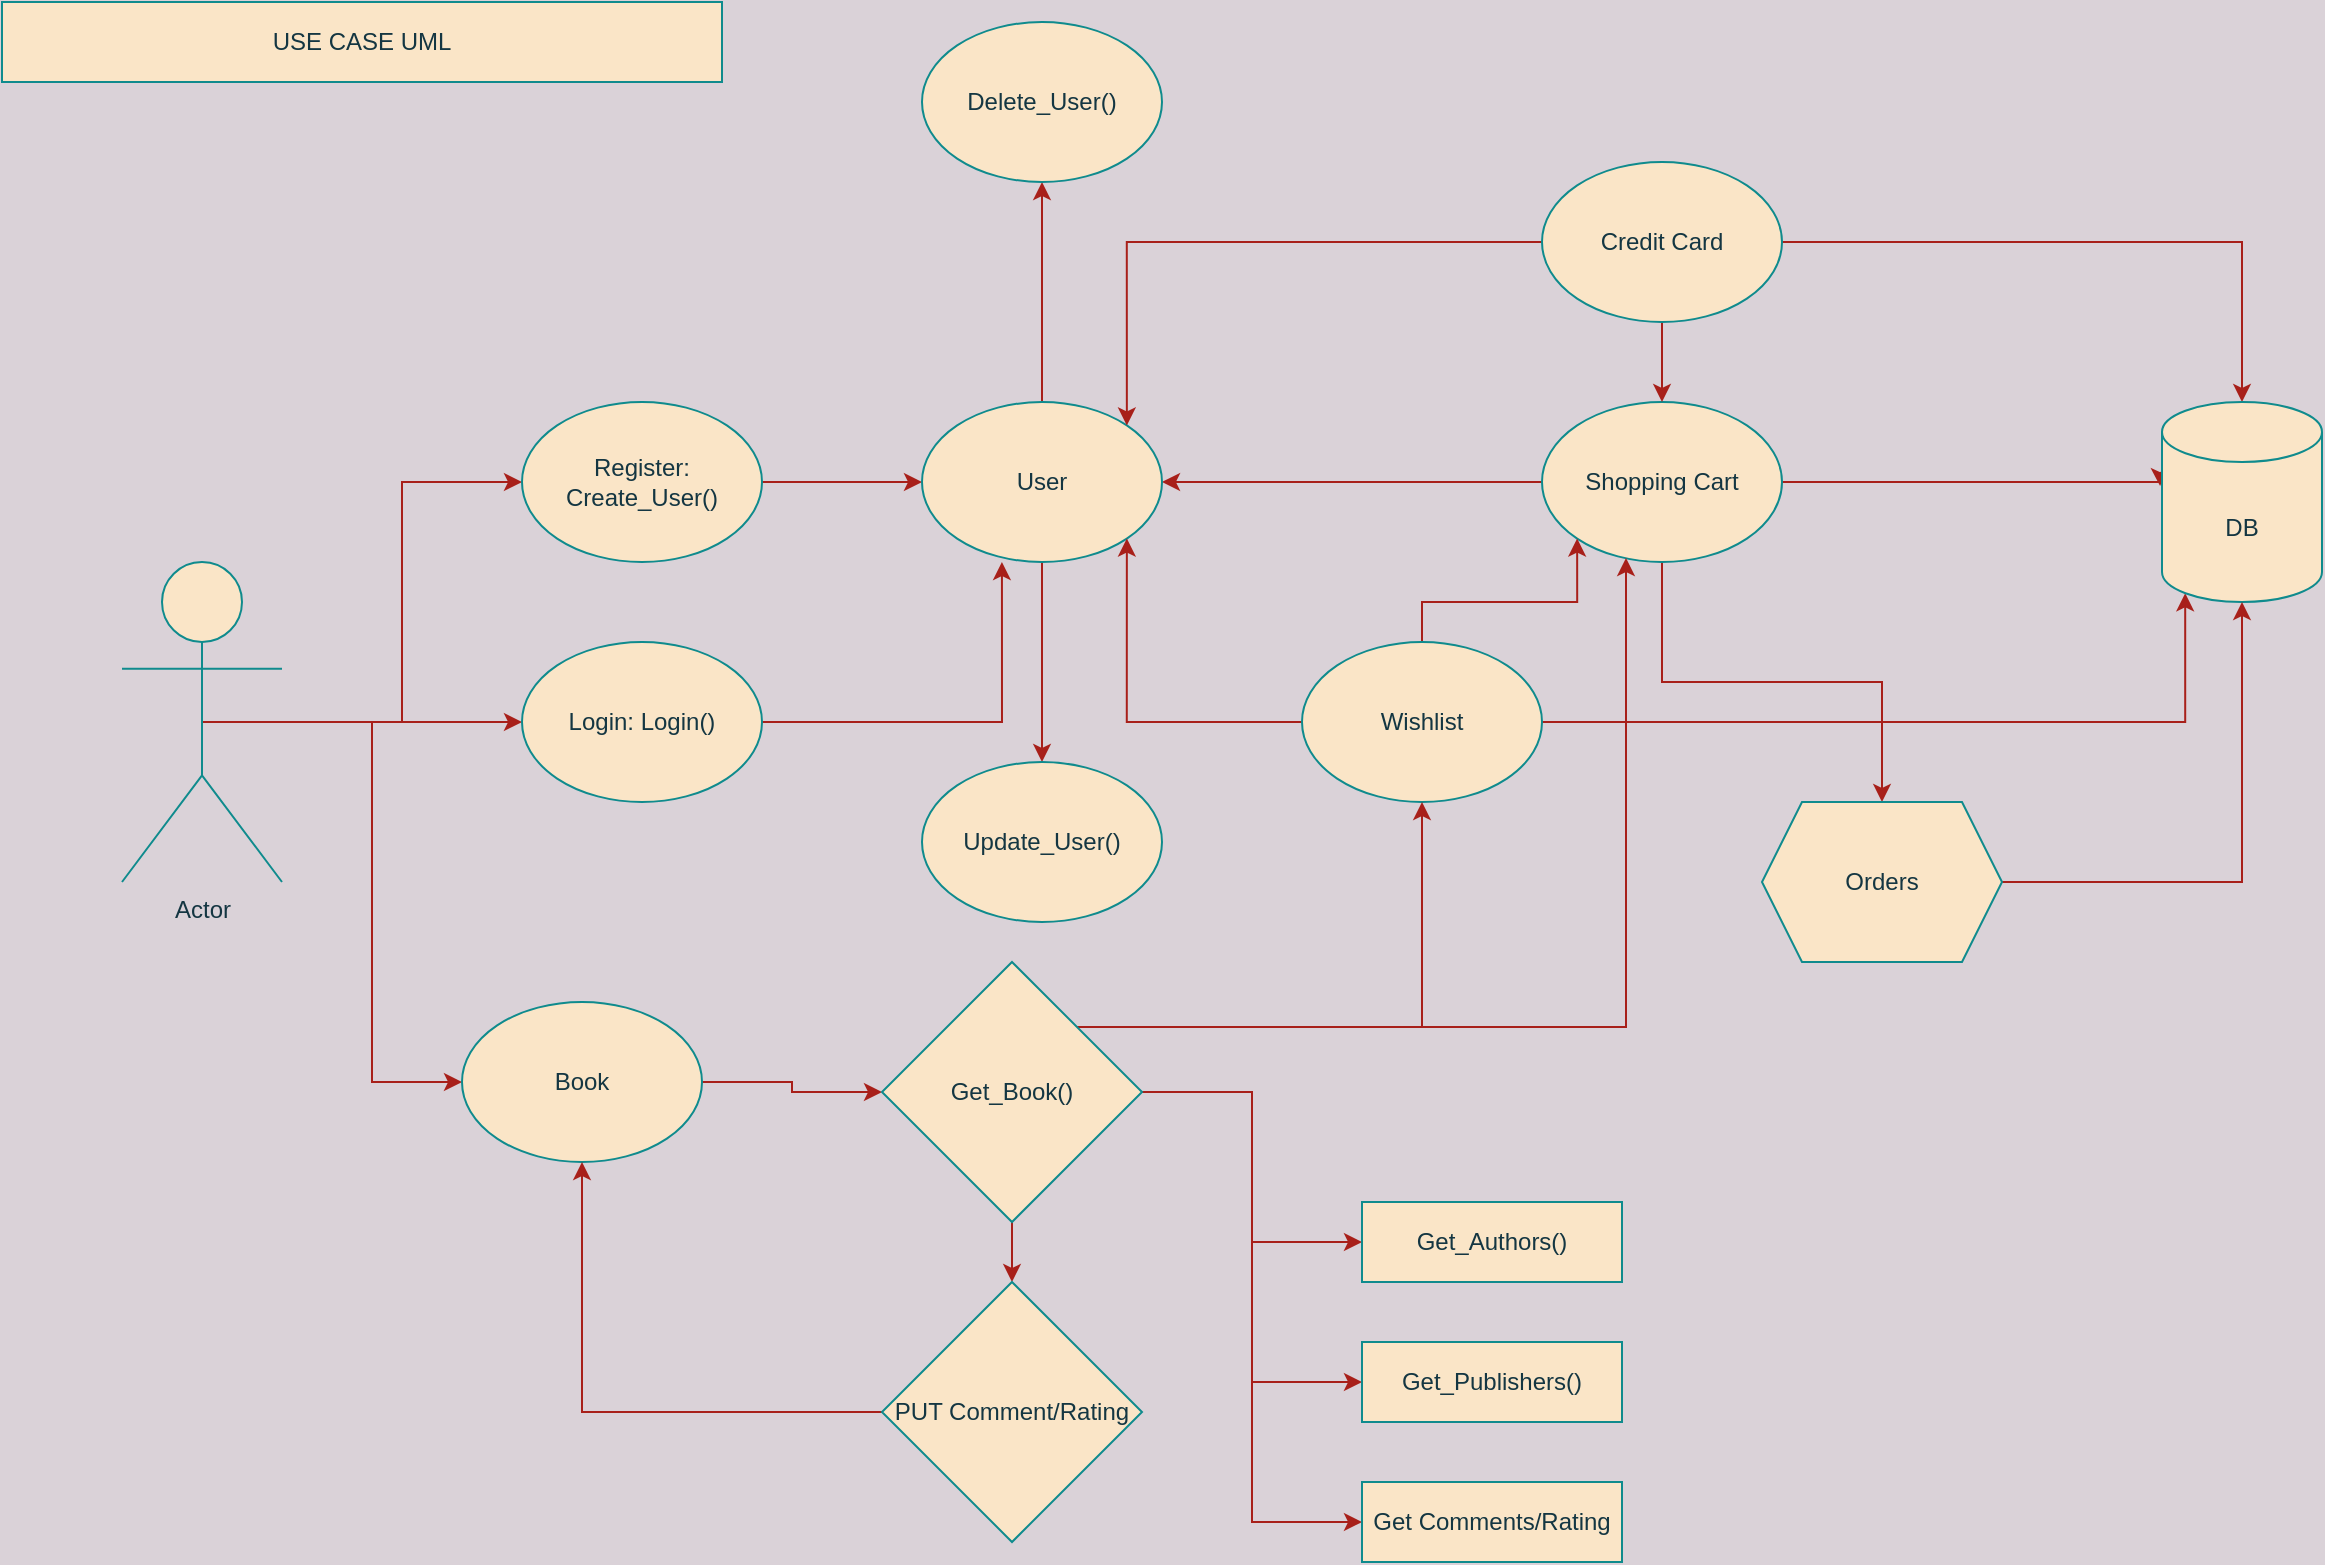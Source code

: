 <mxfile version="17.4.1" type="github">
  <diagram name="Page-1" id="e7e014a7-5840-1c2e-5031-d8a46d1fe8dd">
    <mxGraphModel dx="1426" dy="713" grid="1" gridSize="10" guides="1" tooltips="1" connect="1" arrows="1" fold="1" page="1" pageScale="1" pageWidth="1169" pageHeight="826" background="#DAD2D8" math="0" shadow="0">
      <root>
        <mxCell id="0" />
        <mxCell id="1" parent="0" />
        <mxCell id="TIpOUPXSPAgF3xFq-_o0-66" style="edgeStyle=orthogonalEdgeStyle;rounded=0;orthogonalLoop=1;jettySize=auto;html=1;entryX=0;entryY=0.5;entryDx=0;entryDy=0;strokeColor=#A8201A;fontColor=#143642;labelBackgroundColor=#DAD2D8;" parent="1" source="TIpOUPXSPAgF3xFq-_o0-42" target="TIpOUPXSPAgF3xFq-_o0-61" edge="1">
          <mxGeometry relative="1" as="geometry" />
        </mxCell>
        <mxCell id="TIpOUPXSPAgF3xFq-_o0-83" style="edgeStyle=orthogonalEdgeStyle;rounded=0;orthogonalLoop=1;jettySize=auto;html=1;exitX=0.5;exitY=0.5;exitDx=0;exitDy=0;exitPerimeter=0;entryX=0;entryY=0.5;entryDx=0;entryDy=0;strokeColor=#A8201A;fontColor=#143642;labelBackgroundColor=#DAD2D8;" parent="1" source="TIpOUPXSPAgF3xFq-_o0-42" target="TIpOUPXSPAgF3xFq-_o0-75" edge="1">
          <mxGeometry relative="1" as="geometry" />
        </mxCell>
        <mxCell id="ZoEIW0XwNAy9AGYKS669-2" style="edgeStyle=orthogonalEdgeStyle;rounded=0;orthogonalLoop=1;jettySize=auto;html=1;exitX=0.5;exitY=0.5;exitDx=0;exitDy=0;exitPerimeter=0;entryX=0;entryY=0.5;entryDx=0;entryDy=0;strokeColor=#A8201A;fontColor=#143642;labelBackgroundColor=#DAD2D8;" edge="1" parent="1" source="TIpOUPXSPAgF3xFq-_o0-42" target="ZoEIW0XwNAy9AGYKS669-1">
          <mxGeometry relative="1" as="geometry" />
        </mxCell>
        <mxCell id="TIpOUPXSPAgF3xFq-_o0-42" value="Actor" style="shape=umlActor;verticalLabelPosition=bottom;verticalAlign=top;html=1;outlineConnect=0;fillColor=#FAE5C7;strokeColor=#0F8B8D;fontColor=#143642;" parent="1" vertex="1">
          <mxGeometry x="60" y="280" width="80" height="160" as="geometry" />
        </mxCell>
        <mxCell id="TIpOUPXSPAgF3xFq-_o0-64" style="edgeStyle=orthogonalEdgeStyle;rounded=0;orthogonalLoop=1;jettySize=auto;html=1;exitX=1;exitY=0.5;exitDx=0;exitDy=0;entryX=0;entryY=0.5;entryDx=0;entryDy=0;strokeColor=#A8201A;fontColor=#143642;labelBackgroundColor=#DAD2D8;" parent="1" source="TIpOUPXSPAgF3xFq-_o0-61" target="TIpOUPXSPAgF3xFq-_o0-63" edge="1">
          <mxGeometry relative="1" as="geometry" />
        </mxCell>
        <mxCell id="TIpOUPXSPAgF3xFq-_o0-61" value="Register: Create_User()" style="ellipse;whiteSpace=wrap;html=1;fillColor=#FAE5C7;strokeColor=#0F8B8D;fontColor=#143642;" parent="1" vertex="1">
          <mxGeometry x="260" y="200" width="120" height="80" as="geometry" />
        </mxCell>
        <mxCell id="TIpOUPXSPAgF3xFq-_o0-81" style="edgeStyle=orthogonalEdgeStyle;rounded=0;orthogonalLoop=1;jettySize=auto;html=1;exitX=0;exitY=0.5;exitDx=0;exitDy=0;entryX=1;entryY=0.5;entryDx=0;entryDy=0;strokeColor=#A8201A;fontColor=#143642;labelBackgroundColor=#DAD2D8;" parent="1" source="TIpOUPXSPAgF3xFq-_o0-62" target="TIpOUPXSPAgF3xFq-_o0-63" edge="1">
          <mxGeometry relative="1" as="geometry" />
        </mxCell>
        <mxCell id="ZoEIW0XwNAy9AGYKS669-29" style="edgeStyle=orthogonalEdgeStyle;rounded=0;orthogonalLoop=1;jettySize=auto;html=1;exitX=1;exitY=0.5;exitDx=0;exitDy=0;entryX=-0.012;entryY=0.42;entryDx=0;entryDy=0;entryPerimeter=0;strokeColor=#A8201A;fontColor=#143642;labelBackgroundColor=#DAD2D8;" edge="1" parent="1" source="TIpOUPXSPAgF3xFq-_o0-62" target="ZoEIW0XwNAy9AGYKS669-22">
          <mxGeometry relative="1" as="geometry">
            <Array as="points">
              <mxPoint x="1079" y="240" />
            </Array>
          </mxGeometry>
        </mxCell>
        <mxCell id="ZoEIW0XwNAy9AGYKS669-32" style="edgeStyle=orthogonalEdgeStyle;rounded=0;orthogonalLoop=1;jettySize=auto;html=1;exitX=0.5;exitY=1;exitDx=0;exitDy=0;entryX=0.5;entryY=0;entryDx=0;entryDy=0;strokeColor=#A8201A;fontColor=#143642;labelBackgroundColor=#DAD2D8;" edge="1" parent="1" source="TIpOUPXSPAgF3xFq-_o0-62" target="ZoEIW0XwNAy9AGYKS669-24">
          <mxGeometry relative="1" as="geometry" />
        </mxCell>
        <mxCell id="TIpOUPXSPAgF3xFq-_o0-62" value="Shopping Cart" style="ellipse;whiteSpace=wrap;html=1;fillColor=#FAE5C7;strokeColor=#0F8B8D;fontColor=#143642;" parent="1" vertex="1">
          <mxGeometry x="770" y="200" width="120" height="80" as="geometry" />
        </mxCell>
        <mxCell id="TIpOUPXSPAgF3xFq-_o0-86" style="edgeStyle=orthogonalEdgeStyle;rounded=0;orthogonalLoop=1;jettySize=auto;html=1;exitX=0.5;exitY=1;exitDx=0;exitDy=0;entryX=0.5;entryY=0;entryDx=0;entryDy=0;strokeColor=#A8201A;fontColor=#143642;labelBackgroundColor=#DAD2D8;" parent="1" source="TIpOUPXSPAgF3xFq-_o0-63" target="TIpOUPXSPAgF3xFq-_o0-84" edge="1">
          <mxGeometry relative="1" as="geometry" />
        </mxCell>
        <mxCell id="TIpOUPXSPAgF3xFq-_o0-88" style="edgeStyle=orthogonalEdgeStyle;rounded=0;orthogonalLoop=1;jettySize=auto;html=1;exitX=0.5;exitY=0;exitDx=0;exitDy=0;entryX=0.5;entryY=1;entryDx=0;entryDy=0;strokeColor=#A8201A;fontColor=#143642;labelBackgroundColor=#DAD2D8;" parent="1" source="TIpOUPXSPAgF3xFq-_o0-63" target="TIpOUPXSPAgF3xFq-_o0-87" edge="1">
          <mxGeometry relative="1" as="geometry" />
        </mxCell>
        <mxCell id="TIpOUPXSPAgF3xFq-_o0-63" value="User" style="ellipse;whiteSpace=wrap;html=1;fillColor=#FAE5C7;strokeColor=#0F8B8D;fontColor=#143642;" parent="1" vertex="1">
          <mxGeometry x="460" y="200" width="120" height="80" as="geometry" />
        </mxCell>
        <mxCell id="TIpOUPXSPAgF3xFq-_o0-74" style="edgeStyle=orthogonalEdgeStyle;rounded=0;orthogonalLoop=1;jettySize=auto;html=1;exitX=0;exitY=0.5;exitDx=0;exitDy=0;entryX=1;entryY=1;entryDx=0;entryDy=0;strokeColor=#A8201A;fontColor=#143642;labelBackgroundColor=#DAD2D8;" parent="1" source="TIpOUPXSPAgF3xFq-_o0-67" target="TIpOUPXSPAgF3xFq-_o0-63" edge="1">
          <mxGeometry relative="1" as="geometry" />
        </mxCell>
        <mxCell id="ZoEIW0XwNAy9AGYKS669-31" style="edgeStyle=orthogonalEdgeStyle;rounded=0;orthogonalLoop=1;jettySize=auto;html=1;exitX=0.5;exitY=0;exitDx=0;exitDy=0;entryX=0;entryY=1;entryDx=0;entryDy=0;strokeColor=#A8201A;fontColor=#143642;labelBackgroundColor=#DAD2D8;" edge="1" parent="1" source="TIpOUPXSPAgF3xFq-_o0-67" target="TIpOUPXSPAgF3xFq-_o0-62">
          <mxGeometry relative="1" as="geometry" />
        </mxCell>
        <mxCell id="ZoEIW0XwNAy9AGYKS669-36" style="edgeStyle=orthogonalEdgeStyle;rounded=0;orthogonalLoop=1;jettySize=auto;html=1;exitX=1;exitY=0.5;exitDx=0;exitDy=0;entryX=0.145;entryY=1;entryDx=0;entryDy=-4.35;entryPerimeter=0;strokeColor=#A8201A;fontColor=#143642;labelBackgroundColor=#DAD2D8;" edge="1" parent="1" source="TIpOUPXSPAgF3xFq-_o0-67" target="ZoEIW0XwNAy9AGYKS669-22">
          <mxGeometry relative="1" as="geometry" />
        </mxCell>
        <mxCell id="TIpOUPXSPAgF3xFq-_o0-67" value="Wishlist" style="ellipse;whiteSpace=wrap;html=1;fillColor=#FAE5C7;strokeColor=#0F8B8D;fontColor=#143642;" parent="1" vertex="1">
          <mxGeometry x="650" y="320" width="120" height="80" as="geometry" />
        </mxCell>
        <mxCell id="TIpOUPXSPAgF3xFq-_o0-82" style="edgeStyle=orthogonalEdgeStyle;rounded=0;orthogonalLoop=1;jettySize=auto;html=1;exitX=0;exitY=0.5;exitDx=0;exitDy=0;entryX=1;entryY=0;entryDx=0;entryDy=0;strokeColor=#A8201A;fontColor=#143642;labelBackgroundColor=#DAD2D8;" parent="1" source="TIpOUPXSPAgF3xFq-_o0-70" target="TIpOUPXSPAgF3xFq-_o0-63" edge="1">
          <mxGeometry relative="1" as="geometry" />
        </mxCell>
        <mxCell id="ZoEIW0XwNAy9AGYKS669-28" style="edgeStyle=orthogonalEdgeStyle;rounded=0;orthogonalLoop=1;jettySize=auto;html=1;exitX=1;exitY=0.5;exitDx=0;exitDy=0;entryX=0.5;entryY=0;entryDx=0;entryDy=0;entryPerimeter=0;strokeColor=#A8201A;fontColor=#143642;labelBackgroundColor=#DAD2D8;" edge="1" parent="1" source="TIpOUPXSPAgF3xFq-_o0-70" target="ZoEIW0XwNAy9AGYKS669-22">
          <mxGeometry relative="1" as="geometry" />
        </mxCell>
        <mxCell id="ZoEIW0XwNAy9AGYKS669-37" style="edgeStyle=orthogonalEdgeStyle;rounded=0;orthogonalLoop=1;jettySize=auto;html=1;exitX=0.5;exitY=1;exitDx=0;exitDy=0;entryX=0.5;entryY=0;entryDx=0;entryDy=0;strokeColor=#A8201A;fontColor=#143642;labelBackgroundColor=#DAD2D8;" edge="1" parent="1" source="TIpOUPXSPAgF3xFq-_o0-70" target="TIpOUPXSPAgF3xFq-_o0-62">
          <mxGeometry relative="1" as="geometry" />
        </mxCell>
        <mxCell id="TIpOUPXSPAgF3xFq-_o0-70" value="Credit Card" style="ellipse;whiteSpace=wrap;html=1;fillColor=#FAE5C7;strokeColor=#0F8B8D;fontColor=#143642;" parent="1" vertex="1">
          <mxGeometry x="770" y="80" width="120" height="80" as="geometry" />
        </mxCell>
        <mxCell id="TIpOUPXSPAgF3xFq-_o0-77" style="edgeStyle=orthogonalEdgeStyle;rounded=0;orthogonalLoop=1;jettySize=auto;html=1;exitX=1;exitY=0.5;exitDx=0;exitDy=0;entryX=0.333;entryY=1;entryDx=0;entryDy=0;entryPerimeter=0;strokeColor=#A8201A;fontColor=#143642;labelBackgroundColor=#DAD2D8;" parent="1" source="TIpOUPXSPAgF3xFq-_o0-75" target="TIpOUPXSPAgF3xFq-_o0-63" edge="1">
          <mxGeometry relative="1" as="geometry" />
        </mxCell>
        <mxCell id="TIpOUPXSPAgF3xFq-_o0-75" value="Login: Login()" style="ellipse;whiteSpace=wrap;html=1;fillColor=#FAE5C7;strokeColor=#0F8B8D;fontColor=#143642;" parent="1" vertex="1">
          <mxGeometry x="260" y="320" width="120" height="80" as="geometry" />
        </mxCell>
        <mxCell id="TIpOUPXSPAgF3xFq-_o0-79" value="USE CASE UML" style="rounded=0;whiteSpace=wrap;html=1;fillColor=#FAE5C7;strokeColor=#0F8B8D;fontColor=#143642;" parent="1" vertex="1">
          <mxGeometry width="360" height="40" as="geometry" />
        </mxCell>
        <mxCell id="TIpOUPXSPAgF3xFq-_o0-84" value="Update_User()" style="ellipse;whiteSpace=wrap;html=1;fillColor=#FAE5C7;strokeColor=#0F8B8D;fontColor=#143642;" parent="1" vertex="1">
          <mxGeometry x="460" y="380" width="120" height="80" as="geometry" />
        </mxCell>
        <mxCell id="TIpOUPXSPAgF3xFq-_o0-87" value="Delete_User()" style="ellipse;whiteSpace=wrap;html=1;fillColor=#FAE5C7;strokeColor=#0F8B8D;fontColor=#143642;" parent="1" vertex="1">
          <mxGeometry x="460" y="10" width="120" height="80" as="geometry" />
        </mxCell>
        <mxCell id="ZoEIW0XwNAy9AGYKS669-25" style="edgeStyle=orthogonalEdgeStyle;rounded=0;orthogonalLoop=1;jettySize=auto;html=1;exitX=1;exitY=0.5;exitDx=0;exitDy=0;entryX=0;entryY=0.5;entryDx=0;entryDy=0;strokeColor=#A8201A;fontColor=#143642;labelBackgroundColor=#DAD2D8;" edge="1" parent="1" source="ZoEIW0XwNAy9AGYKS669-1" target="ZoEIW0XwNAy9AGYKS669-4">
          <mxGeometry relative="1" as="geometry" />
        </mxCell>
        <mxCell id="ZoEIW0XwNAy9AGYKS669-1" value="Book" style="ellipse;whiteSpace=wrap;html=1;fillColor=#FAE5C7;strokeColor=#0F8B8D;fontColor=#143642;" vertex="1" parent="1">
          <mxGeometry x="230" y="500" width="120" height="80" as="geometry" />
        </mxCell>
        <mxCell id="ZoEIW0XwNAy9AGYKS669-26" style="edgeStyle=orthogonalEdgeStyle;rounded=0;orthogonalLoop=1;jettySize=auto;html=1;exitX=1;exitY=0.5;exitDx=0;exitDy=0;entryX=0;entryY=0.5;entryDx=0;entryDy=0;strokeColor=#A8201A;fontColor=#143642;labelBackgroundColor=#DAD2D8;" edge="1" parent="1" source="ZoEIW0XwNAy9AGYKS669-4" target="ZoEIW0XwNAy9AGYKS669-15">
          <mxGeometry relative="1" as="geometry" />
        </mxCell>
        <mxCell id="ZoEIW0XwNAy9AGYKS669-27" style="edgeStyle=orthogonalEdgeStyle;rounded=0;orthogonalLoop=1;jettySize=auto;html=1;exitX=1;exitY=0.5;exitDx=0;exitDy=0;entryX=0;entryY=0.5;entryDx=0;entryDy=0;strokeColor=#A8201A;fontColor=#143642;labelBackgroundColor=#DAD2D8;" edge="1" parent="1" source="ZoEIW0XwNAy9AGYKS669-4" target="ZoEIW0XwNAy9AGYKS669-16">
          <mxGeometry relative="1" as="geometry" />
        </mxCell>
        <mxCell id="ZoEIW0XwNAy9AGYKS669-33" style="edgeStyle=orthogonalEdgeStyle;rounded=0;orthogonalLoop=1;jettySize=auto;html=1;exitX=1;exitY=0;exitDx=0;exitDy=0;entryX=0.5;entryY=1;entryDx=0;entryDy=0;strokeColor=#A8201A;fontColor=#143642;labelBackgroundColor=#DAD2D8;" edge="1" parent="1" source="ZoEIW0XwNAy9AGYKS669-4" target="TIpOUPXSPAgF3xFq-_o0-67">
          <mxGeometry relative="1" as="geometry" />
        </mxCell>
        <mxCell id="ZoEIW0XwNAy9AGYKS669-34" style="edgeStyle=orthogonalEdgeStyle;rounded=0;orthogonalLoop=1;jettySize=auto;html=1;exitX=1;exitY=0;exitDx=0;exitDy=0;entryX=0.35;entryY=0.975;entryDx=0;entryDy=0;entryPerimeter=0;strokeColor=#A8201A;fontColor=#143642;labelBackgroundColor=#DAD2D8;" edge="1" parent="1" source="ZoEIW0XwNAy9AGYKS669-4" target="TIpOUPXSPAgF3xFq-_o0-62">
          <mxGeometry relative="1" as="geometry" />
        </mxCell>
        <mxCell id="ZoEIW0XwNAy9AGYKS669-39" style="edgeStyle=orthogonalEdgeStyle;rounded=0;orthogonalLoop=1;jettySize=auto;html=1;exitX=1;exitY=0.5;exitDx=0;exitDy=0;entryX=0;entryY=0.5;entryDx=0;entryDy=0;strokeColor=#A8201A;fontColor=#143642;labelBackgroundColor=#DAD2D8;" edge="1" parent="1" source="ZoEIW0XwNAy9AGYKS669-4" target="ZoEIW0XwNAy9AGYKS669-38">
          <mxGeometry relative="1" as="geometry" />
        </mxCell>
        <mxCell id="ZoEIW0XwNAy9AGYKS669-42" style="edgeStyle=orthogonalEdgeStyle;rounded=0;orthogonalLoop=1;jettySize=auto;html=1;exitX=0.5;exitY=1;exitDx=0;exitDy=0;entryX=0.5;entryY=0;entryDx=0;entryDy=0;strokeColor=#A8201A;fontColor=#143642;labelBackgroundColor=#DAD2D8;" edge="1" parent="1" source="ZoEIW0XwNAy9AGYKS669-4" target="ZoEIW0XwNAy9AGYKS669-40">
          <mxGeometry relative="1" as="geometry" />
        </mxCell>
        <mxCell id="ZoEIW0XwNAy9AGYKS669-4" value="Get_Book()" style="rhombus;whiteSpace=wrap;html=1;fillColor=#FAE5C7;strokeColor=#0F8B8D;fontColor=#143642;" vertex="1" parent="1">
          <mxGeometry x="440" y="480" width="130" height="130" as="geometry" />
        </mxCell>
        <mxCell id="ZoEIW0XwNAy9AGYKS669-15" value="Get_Authors()" style="rounded=0;whiteSpace=wrap;html=1;fillColor=#FAE5C7;strokeColor=#0F8B8D;fontColor=#143642;" vertex="1" parent="1">
          <mxGeometry x="680" y="600" width="130" height="40" as="geometry" />
        </mxCell>
        <mxCell id="ZoEIW0XwNAy9AGYKS669-16" value="Get_Publishers()" style="rounded=0;whiteSpace=wrap;html=1;fillColor=#FAE5C7;strokeColor=#0F8B8D;fontColor=#143642;" vertex="1" parent="1">
          <mxGeometry x="680" y="670" width="130" height="40" as="geometry" />
        </mxCell>
        <mxCell id="ZoEIW0XwNAy9AGYKS669-22" value="DB" style="shape=cylinder3;whiteSpace=wrap;html=1;boundedLbl=1;backgroundOutline=1;size=15;fillColor=#FAE5C7;strokeColor=#0F8B8D;fontColor=#143642;" vertex="1" parent="1">
          <mxGeometry x="1080" y="200" width="80" height="100" as="geometry" />
        </mxCell>
        <mxCell id="ZoEIW0XwNAy9AGYKS669-35" style="edgeStyle=orthogonalEdgeStyle;rounded=0;orthogonalLoop=1;jettySize=auto;html=1;exitX=1;exitY=0.5;exitDx=0;exitDy=0;strokeColor=#A8201A;fontColor=#143642;labelBackgroundColor=#DAD2D8;" edge="1" parent="1" source="ZoEIW0XwNAy9AGYKS669-24" target="ZoEIW0XwNAy9AGYKS669-22">
          <mxGeometry relative="1" as="geometry" />
        </mxCell>
        <mxCell id="ZoEIW0XwNAy9AGYKS669-24" value="Orders" style="shape=hexagon;perimeter=hexagonPerimeter2;whiteSpace=wrap;html=1;fixedSize=1;fillColor=#FAE5C7;strokeColor=#0F8B8D;fontColor=#143642;" vertex="1" parent="1">
          <mxGeometry x="880" y="400" width="120" height="80" as="geometry" />
        </mxCell>
        <mxCell id="ZoEIW0XwNAy9AGYKS669-38" value="Get Comments/Rating" style="rounded=0;whiteSpace=wrap;html=1;fillColor=#FAE5C7;strokeColor=#0F8B8D;fontColor=#143642;" vertex="1" parent="1">
          <mxGeometry x="680" y="740" width="130" height="40" as="geometry" />
        </mxCell>
        <mxCell id="ZoEIW0XwNAy9AGYKS669-44" style="edgeStyle=orthogonalEdgeStyle;rounded=0;orthogonalLoop=1;jettySize=auto;html=1;exitX=0;exitY=0.5;exitDx=0;exitDy=0;entryX=0.5;entryY=1;entryDx=0;entryDy=0;strokeColor=#A8201A;fontColor=#143642;labelBackgroundColor=#DAD2D8;" edge="1" parent="1" source="ZoEIW0XwNAy9AGYKS669-40" target="ZoEIW0XwNAy9AGYKS669-1">
          <mxGeometry relative="1" as="geometry" />
        </mxCell>
        <mxCell id="ZoEIW0XwNAy9AGYKS669-40" value="PUT Comment/Rating" style="rhombus;whiteSpace=wrap;html=1;fillColor=#FAE5C7;strokeColor=#0F8B8D;fontColor=#143642;" vertex="1" parent="1">
          <mxGeometry x="440" y="640" width="130" height="130" as="geometry" />
        </mxCell>
      </root>
    </mxGraphModel>
  </diagram>
</mxfile>
